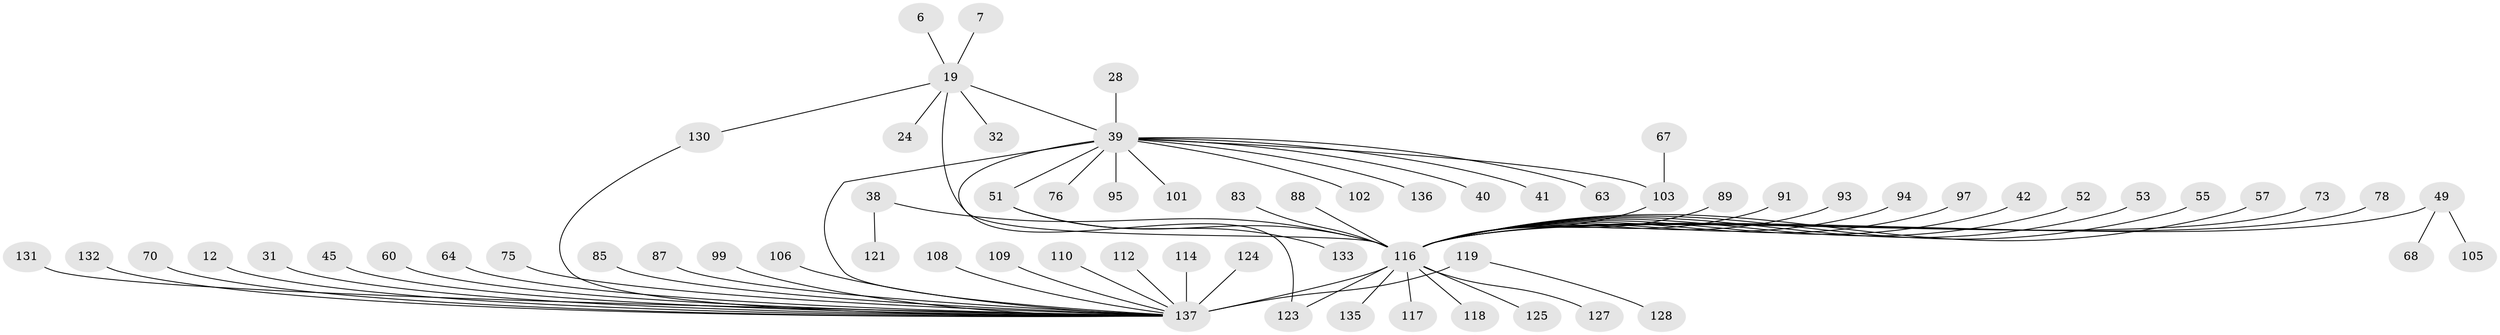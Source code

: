// original degree distribution, {24: 0.014598540145985401, 11: 0.0072992700729927005, 6: 0.021897810218978103, 20: 0.0072992700729927005, 1: 0.5182481751824818, 3: 0.0948905109489051, 2: 0.21897810218978103, 4: 0.058394160583941604, 15: 0.0072992700729927005, 5: 0.0364963503649635, 7: 0.0072992700729927005, 8: 0.0072992700729927005}
// Generated by graph-tools (version 1.1) at 2025/47/03/09/25 04:47:14]
// undirected, 68 vertices, 72 edges
graph export_dot {
graph [start="1"]
  node [color=gray90,style=filled];
  6;
  7;
  12;
  19 [super="+15"];
  24;
  28;
  31;
  32;
  38 [super="+20"];
  39 [super="+13"];
  40;
  41;
  42 [super="+17"];
  45;
  49 [super="+46"];
  51;
  52;
  53;
  55;
  57;
  60;
  63;
  64;
  67;
  68;
  70;
  73;
  75;
  76;
  78 [super="+50"];
  83;
  85;
  87;
  88 [super="+79"];
  89;
  91;
  93;
  94;
  95;
  97;
  99;
  101;
  102;
  103 [super="+48"];
  105;
  106;
  108;
  109;
  110;
  112 [super="+22+100"];
  114;
  116 [super="+21+107+115+113"];
  117;
  118;
  119 [super="+104"];
  121;
  123 [super="+82"];
  124;
  125;
  127;
  128;
  130 [super="+120"];
  131 [super="+90"];
  132;
  133;
  135 [super="+18"];
  136 [super="+134"];
  137 [super="+37+81+23+126+129"];
  6 -- 19;
  7 -- 19;
  12 -- 137;
  19 -- 32;
  19 -- 39 [weight=2];
  19 -- 24;
  19 -- 130;
  19 -- 116 [weight=4];
  28 -- 39;
  31 -- 137;
  38 -- 121;
  38 -- 116 [weight=2];
  39 -- 40;
  39 -- 51 [weight=2];
  39 -- 76;
  39 -- 101;
  39 -- 103 [weight=2];
  39 -- 102;
  39 -- 136 [weight=2];
  39 -- 41;
  39 -- 63;
  39 -- 95;
  39 -- 137 [weight=3];
  39 -- 123;
  42 -- 116;
  45 -- 137;
  49 -- 68;
  49 -- 105;
  49 -- 116 [weight=2];
  51 -- 133;
  51 -- 116;
  52 -- 116;
  53 -- 116;
  55 -- 116;
  57 -- 116;
  60 -- 137;
  64 -- 137;
  67 -- 103;
  70 -- 137;
  73 -- 116;
  75 -- 137;
  78 -- 116;
  83 -- 116;
  85 -- 137;
  87 -- 137;
  88 -- 116;
  89 -- 116;
  91 -- 116;
  93 -- 116;
  94 -- 116;
  97 -- 116;
  99 -- 137;
  103 -- 116 [weight=2];
  106 -- 137;
  108 -- 137;
  109 -- 137;
  110 -- 137 [weight=2];
  112 -- 137;
  114 -- 137;
  116 -- 137 [weight=17];
  116 -- 123 [weight=3];
  116 -- 118;
  116 -- 135;
  116 -- 117;
  116 -- 125;
  116 -- 127;
  119 -- 128;
  119 -- 137 [weight=4];
  124 -- 137;
  130 -- 137;
  131 -- 137;
  132 -- 137;
}
